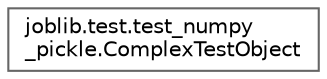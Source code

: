 digraph "Graphical Class Hierarchy"
{
 // LATEX_PDF_SIZE
  bgcolor="transparent";
  edge [fontname=Helvetica,fontsize=10,labelfontname=Helvetica,labelfontsize=10];
  node [fontname=Helvetica,fontsize=10,shape=box,height=0.2,width=0.4];
  rankdir="LR";
  Node0 [id="Node000000",label="joblib.test.test_numpy\l_pickle.ComplexTestObject",height=0.2,width=0.4,color="grey40", fillcolor="white", style="filled",URL="$de/de7/classjoblib_1_1test_1_1test__numpy__pickle_1_1ComplexTestObject.html",tooltip=" "];
}
